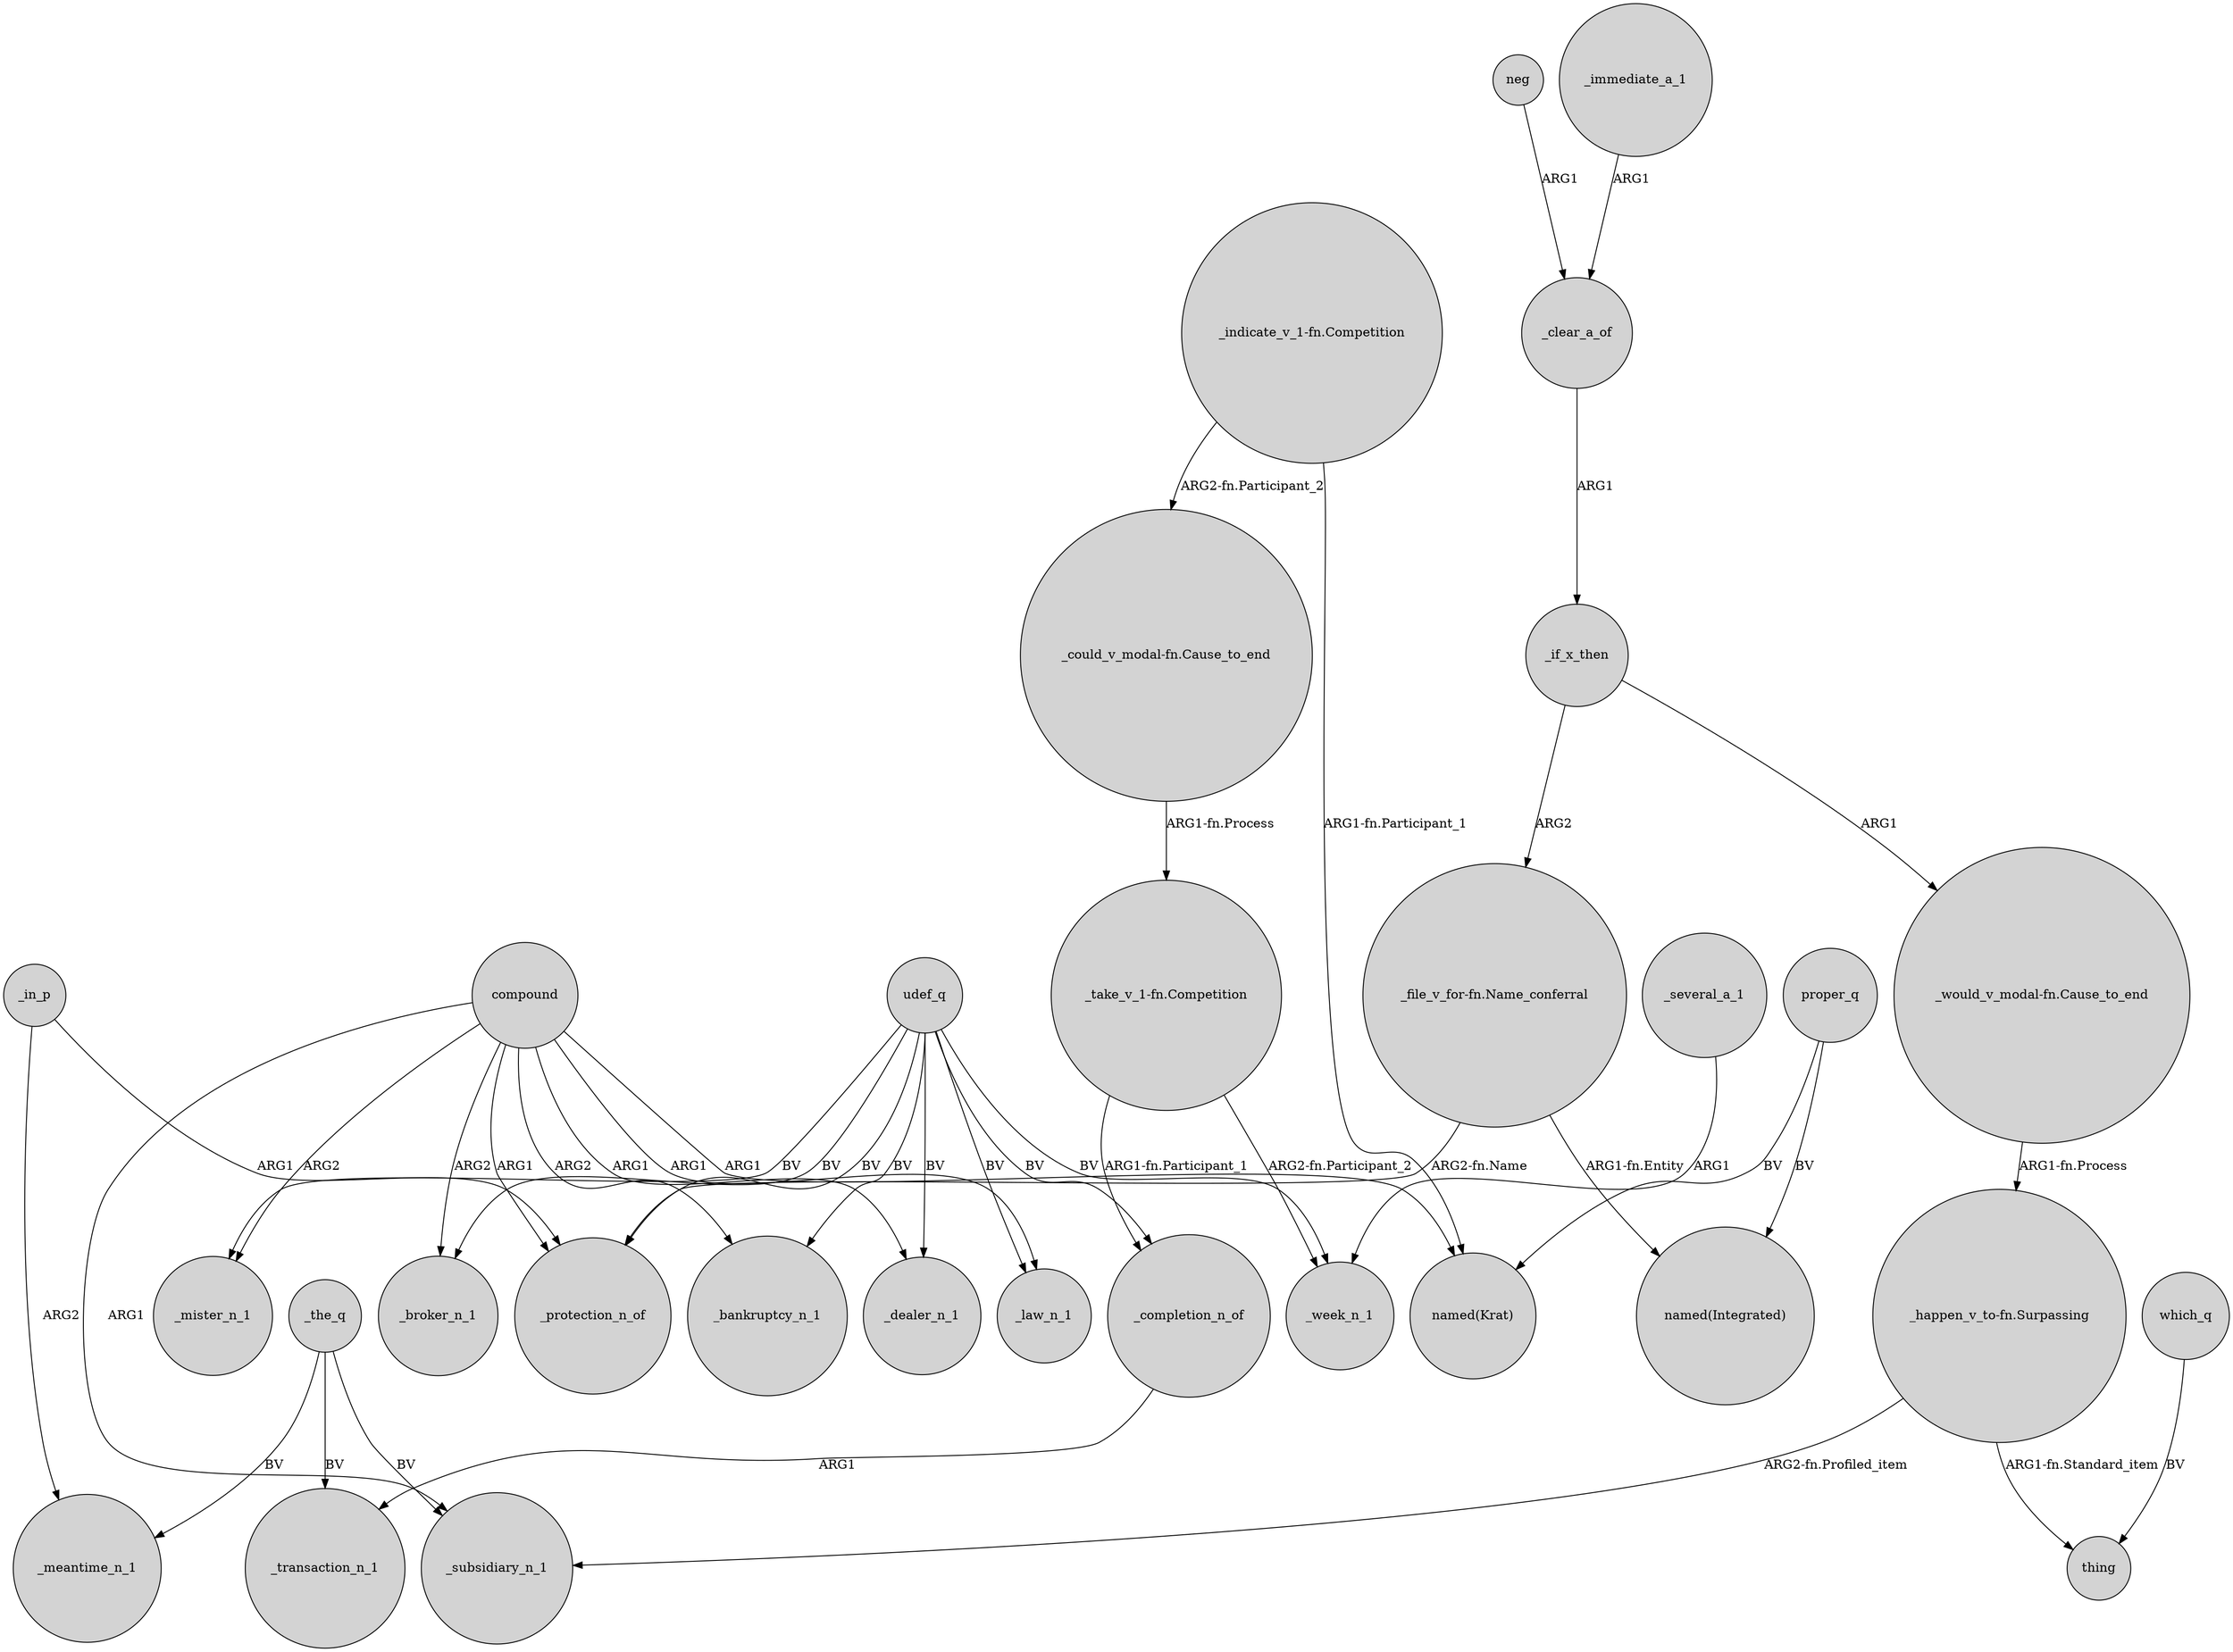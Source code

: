 digraph {
	node [shape=circle style=filled]
	"_could_v_modal-fn.Cause_to_end" -> "_take_v_1-fn.Competition" [label="ARG1-fn.Process"]
	"_take_v_1-fn.Competition" -> _completion_n_of [label="ARG1-fn.Participant_1"]
	compound -> _mister_n_1 [label=ARG2]
	udef_q -> _broker_n_1 [label=BV]
	"_indicate_v_1-fn.Competition" -> "named(Krat)" [label="ARG1-fn.Participant_1"]
	"_happen_v_to-fn.Surpassing" -> thing [label="ARG1-fn.Standard_item"]
	"_happen_v_to-fn.Surpassing" -> _subsidiary_n_1 [label="ARG2-fn.Profiled_item"]
	_in_p -> _meantime_n_1 [label=ARG2]
	proper_q -> "named(Krat)" [label=BV]
	compound -> _dealer_n_1 [label=ARG1]
	neg -> _clear_a_of [label=ARG1]
	"_file_v_for-fn.Name_conferral" -> _protection_n_of [label="ARG2-fn.Name"]
	which_q -> thing [label=BV]
	_in_p -> _protection_n_of [label=ARG1]
	compound -> _bankruptcy_n_1 [label=ARG2]
	udef_q -> _mister_n_1 [label=BV]
	"_indicate_v_1-fn.Competition" -> "_could_v_modal-fn.Cause_to_end" [label="ARG2-fn.Participant_2"]
	_the_q -> _meantime_n_1 [label=BV]
	_immediate_a_1 -> _clear_a_of [label=ARG1]
	"_file_v_for-fn.Name_conferral" -> "named(Integrated)" [label="ARG1-fn.Entity"]
	_the_q -> _transaction_n_1 [label=BV]
	udef_q -> _week_n_1 [label=BV]
	udef_q -> _protection_n_of [label=BV]
	"_take_v_1-fn.Competition" -> _week_n_1 [label="ARG2-fn.Participant_2"]
	compound -> "named(Krat)" [label=ARG1]
	_if_x_then -> "_file_v_for-fn.Name_conferral" [label=ARG2]
	proper_q -> "named(Integrated)" [label=BV]
	compound -> _protection_n_of [label=ARG1]
	udef_q -> _dealer_n_1 [label=BV]
	udef_q -> _completion_n_of [label=BV]
	"_would_v_modal-fn.Cause_to_end" -> "_happen_v_to-fn.Surpassing" [label="ARG1-fn.Process"]
	_clear_a_of -> _if_x_then [label=ARG1]
	compound -> _law_n_1 [label=ARG1]
	udef_q -> _bankruptcy_n_1 [label=BV]
	compound -> _subsidiary_n_1 [label=ARG1]
	udef_q -> _law_n_1 [label=BV]
	_several_a_1 -> _week_n_1 [label=ARG1]
	_the_q -> _subsidiary_n_1 [label=BV]
	_completion_n_of -> _transaction_n_1 [label=ARG1]
	_if_x_then -> "_would_v_modal-fn.Cause_to_end" [label=ARG1]
	compound -> _broker_n_1 [label=ARG2]
}
